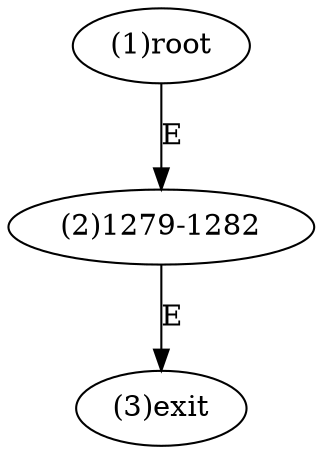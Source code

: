 digraph "" { 
1[ label="(1)root"];
2[ label="(2)1279-1282"];
3[ label="(3)exit"];
1->2[ label="E"];
2->3[ label="E"];
}